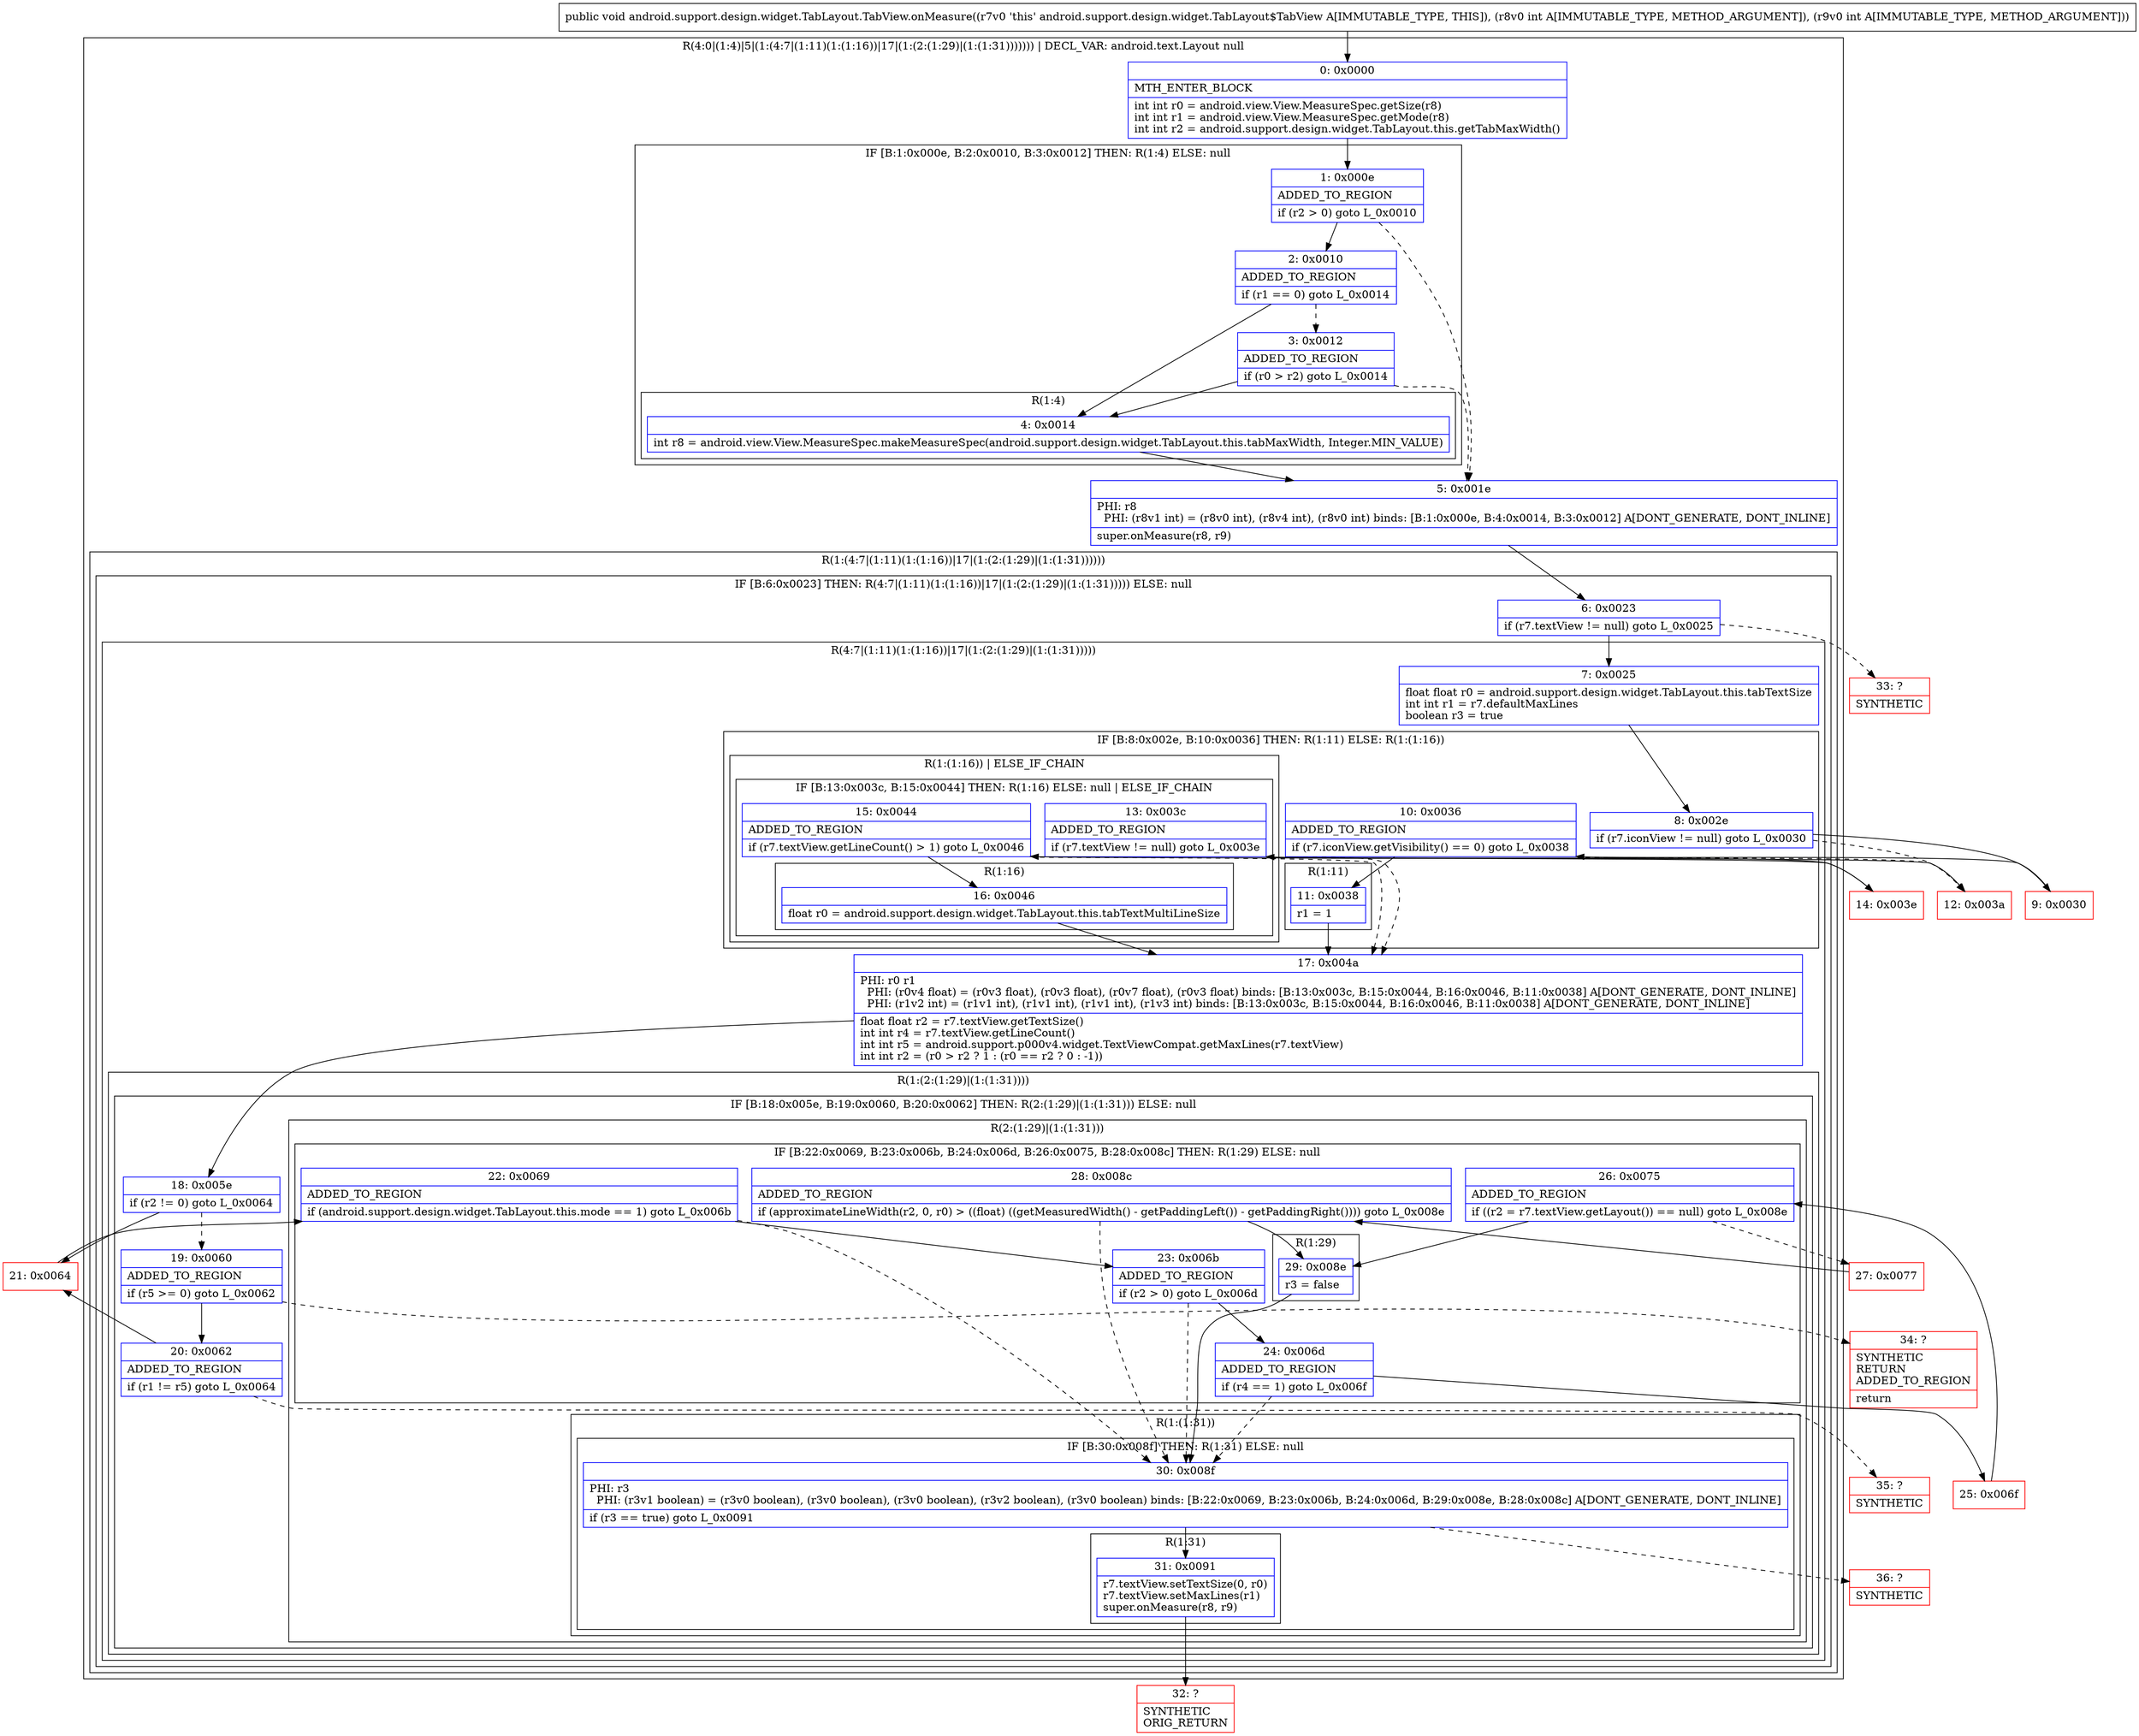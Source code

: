 digraph "CFG forandroid.support.design.widget.TabLayout.TabView.onMeasure(II)V" {
subgraph cluster_Region_2104101050 {
label = "R(4:0|(1:4)|5|(1:(4:7|(1:11)(1:(1:16))|17|(1:(2:(1:29)|(1:(1:31))))))) | DECL_VAR: android.text.Layout null\l";
node [shape=record,color=blue];
Node_0 [shape=record,label="{0\:\ 0x0000|MTH_ENTER_BLOCK\l|int int r0 = android.view.View.MeasureSpec.getSize(r8)\lint int r1 = android.view.View.MeasureSpec.getMode(r8)\lint int r2 = android.support.design.widget.TabLayout.this.getTabMaxWidth()\l}"];
subgraph cluster_IfRegion_1014556739 {
label = "IF [B:1:0x000e, B:2:0x0010, B:3:0x0012] THEN: R(1:4) ELSE: null";
node [shape=record,color=blue];
Node_1 [shape=record,label="{1\:\ 0x000e|ADDED_TO_REGION\l|if (r2 \> 0) goto L_0x0010\l}"];
Node_2 [shape=record,label="{2\:\ 0x0010|ADDED_TO_REGION\l|if (r1 == 0) goto L_0x0014\l}"];
Node_3 [shape=record,label="{3\:\ 0x0012|ADDED_TO_REGION\l|if (r0 \> r2) goto L_0x0014\l}"];
subgraph cluster_Region_978658053 {
label = "R(1:4)";
node [shape=record,color=blue];
Node_4 [shape=record,label="{4\:\ 0x0014|int r8 = android.view.View.MeasureSpec.makeMeasureSpec(android.support.design.widget.TabLayout.this.tabMaxWidth, Integer.MIN_VALUE)\l}"];
}
}
Node_5 [shape=record,label="{5\:\ 0x001e|PHI: r8 \l  PHI: (r8v1 int) = (r8v0 int), (r8v4 int), (r8v0 int) binds: [B:1:0x000e, B:4:0x0014, B:3:0x0012] A[DONT_GENERATE, DONT_INLINE]\l|super.onMeasure(r8, r9)\l}"];
subgraph cluster_Region_903351359 {
label = "R(1:(4:7|(1:11)(1:(1:16))|17|(1:(2:(1:29)|(1:(1:31))))))";
node [shape=record,color=blue];
subgraph cluster_IfRegion_78580784 {
label = "IF [B:6:0x0023] THEN: R(4:7|(1:11)(1:(1:16))|17|(1:(2:(1:29)|(1:(1:31))))) ELSE: null";
node [shape=record,color=blue];
Node_6 [shape=record,label="{6\:\ 0x0023|if (r7.textView != null) goto L_0x0025\l}"];
subgraph cluster_Region_1301634940 {
label = "R(4:7|(1:11)(1:(1:16))|17|(1:(2:(1:29)|(1:(1:31)))))";
node [shape=record,color=blue];
Node_7 [shape=record,label="{7\:\ 0x0025|float float r0 = android.support.design.widget.TabLayout.this.tabTextSize\lint int r1 = r7.defaultMaxLines\lboolean r3 = true\l}"];
subgraph cluster_IfRegion_703115658 {
label = "IF [B:8:0x002e, B:10:0x0036] THEN: R(1:11) ELSE: R(1:(1:16))";
node [shape=record,color=blue];
Node_8 [shape=record,label="{8\:\ 0x002e|if (r7.iconView != null) goto L_0x0030\l}"];
Node_10 [shape=record,label="{10\:\ 0x0036|ADDED_TO_REGION\l|if (r7.iconView.getVisibility() == 0) goto L_0x0038\l}"];
subgraph cluster_Region_527862089 {
label = "R(1:11)";
node [shape=record,color=blue];
Node_11 [shape=record,label="{11\:\ 0x0038|r1 = 1\l}"];
}
subgraph cluster_Region_976675513 {
label = "R(1:(1:16)) | ELSE_IF_CHAIN\l";
node [shape=record,color=blue];
subgraph cluster_IfRegion_1333438516 {
label = "IF [B:13:0x003c, B:15:0x0044] THEN: R(1:16) ELSE: null | ELSE_IF_CHAIN\l";
node [shape=record,color=blue];
Node_13 [shape=record,label="{13\:\ 0x003c|ADDED_TO_REGION\l|if (r7.textView != null) goto L_0x003e\l}"];
Node_15 [shape=record,label="{15\:\ 0x0044|ADDED_TO_REGION\l|if (r7.textView.getLineCount() \> 1) goto L_0x0046\l}"];
subgraph cluster_Region_775712756 {
label = "R(1:16)";
node [shape=record,color=blue];
Node_16 [shape=record,label="{16\:\ 0x0046|float r0 = android.support.design.widget.TabLayout.this.tabTextMultiLineSize\l}"];
}
}
}
}
Node_17 [shape=record,label="{17\:\ 0x004a|PHI: r0 r1 \l  PHI: (r0v4 float) = (r0v3 float), (r0v3 float), (r0v7 float), (r0v3 float) binds: [B:13:0x003c, B:15:0x0044, B:16:0x0046, B:11:0x0038] A[DONT_GENERATE, DONT_INLINE]\l  PHI: (r1v2 int) = (r1v1 int), (r1v1 int), (r1v1 int), (r1v3 int) binds: [B:13:0x003c, B:15:0x0044, B:16:0x0046, B:11:0x0038] A[DONT_GENERATE, DONT_INLINE]\l|float float r2 = r7.textView.getTextSize()\lint int r4 = r7.textView.getLineCount()\lint int r5 = android.support.p000v4.widget.TextViewCompat.getMaxLines(r7.textView)\lint int r2 = (r0 \> r2 ? 1 : (r0 == r2 ? 0 : \-1))\l}"];
subgraph cluster_Region_860418919 {
label = "R(1:(2:(1:29)|(1:(1:31))))";
node [shape=record,color=blue];
subgraph cluster_IfRegion_1391986332 {
label = "IF [B:18:0x005e, B:19:0x0060, B:20:0x0062] THEN: R(2:(1:29)|(1:(1:31))) ELSE: null";
node [shape=record,color=blue];
Node_18 [shape=record,label="{18\:\ 0x005e|if (r2 != 0) goto L_0x0064\l}"];
Node_19 [shape=record,label="{19\:\ 0x0060|ADDED_TO_REGION\l|if (r5 \>= 0) goto L_0x0062\l}"];
Node_20 [shape=record,label="{20\:\ 0x0062|ADDED_TO_REGION\l|if (r1 != r5) goto L_0x0064\l}"];
subgraph cluster_Region_1606447205 {
label = "R(2:(1:29)|(1:(1:31)))";
node [shape=record,color=blue];
subgraph cluster_IfRegion_54435153 {
label = "IF [B:22:0x0069, B:23:0x006b, B:24:0x006d, B:26:0x0075, B:28:0x008c] THEN: R(1:29) ELSE: null";
node [shape=record,color=blue];
Node_22 [shape=record,label="{22\:\ 0x0069|ADDED_TO_REGION\l|if (android.support.design.widget.TabLayout.this.mode == 1) goto L_0x006b\l}"];
Node_23 [shape=record,label="{23\:\ 0x006b|ADDED_TO_REGION\l|if (r2 \> 0) goto L_0x006d\l}"];
Node_24 [shape=record,label="{24\:\ 0x006d|ADDED_TO_REGION\l|if (r4 == 1) goto L_0x006f\l}"];
Node_26 [shape=record,label="{26\:\ 0x0075|ADDED_TO_REGION\l|if ((r2 = r7.textView.getLayout()) == null) goto L_0x008e\l}"];
Node_28 [shape=record,label="{28\:\ 0x008c|ADDED_TO_REGION\l|if (approximateLineWidth(r2, 0, r0) \> ((float) ((getMeasuredWidth() \- getPaddingLeft()) \- getPaddingRight()))) goto L_0x008e\l}"];
subgraph cluster_Region_635166087 {
label = "R(1:29)";
node [shape=record,color=blue];
Node_29 [shape=record,label="{29\:\ 0x008e|r3 = false\l}"];
}
}
subgraph cluster_Region_1382965774 {
label = "R(1:(1:31))";
node [shape=record,color=blue];
subgraph cluster_IfRegion_664430022 {
label = "IF [B:30:0x008f] THEN: R(1:31) ELSE: null";
node [shape=record,color=blue];
Node_30 [shape=record,label="{30\:\ 0x008f|PHI: r3 \l  PHI: (r3v1 boolean) = (r3v0 boolean), (r3v0 boolean), (r3v0 boolean), (r3v2 boolean), (r3v0 boolean) binds: [B:22:0x0069, B:23:0x006b, B:24:0x006d, B:29:0x008e, B:28:0x008c] A[DONT_GENERATE, DONT_INLINE]\l|if (r3 == true) goto L_0x0091\l}"];
subgraph cluster_Region_2021611397 {
label = "R(1:31)";
node [shape=record,color=blue];
Node_31 [shape=record,label="{31\:\ 0x0091|r7.textView.setTextSize(0, r0)\lr7.textView.setMaxLines(r1)\lsuper.onMeasure(r8, r9)\l}"];
}
}
}
}
}
}
}
}
}
}
Node_9 [shape=record,color=red,label="{9\:\ 0x0030}"];
Node_12 [shape=record,color=red,label="{12\:\ 0x003a}"];
Node_14 [shape=record,color=red,label="{14\:\ 0x003e}"];
Node_21 [shape=record,color=red,label="{21\:\ 0x0064}"];
Node_25 [shape=record,color=red,label="{25\:\ 0x006f}"];
Node_27 [shape=record,color=red,label="{27\:\ 0x0077}"];
Node_32 [shape=record,color=red,label="{32\:\ ?|SYNTHETIC\lORIG_RETURN\l}"];
Node_33 [shape=record,color=red,label="{33\:\ ?|SYNTHETIC\l}"];
Node_34 [shape=record,color=red,label="{34\:\ ?|SYNTHETIC\lRETURN\lADDED_TO_REGION\l|return\l}"];
Node_35 [shape=record,color=red,label="{35\:\ ?|SYNTHETIC\l}"];
Node_36 [shape=record,color=red,label="{36\:\ ?|SYNTHETIC\l}"];
MethodNode[shape=record,label="{public void android.support.design.widget.TabLayout.TabView.onMeasure((r7v0 'this' android.support.design.widget.TabLayout$TabView A[IMMUTABLE_TYPE, THIS]), (r8v0 int A[IMMUTABLE_TYPE, METHOD_ARGUMENT]), (r9v0 int A[IMMUTABLE_TYPE, METHOD_ARGUMENT])) }"];
MethodNode -> Node_0;
Node_0 -> Node_1;
Node_1 -> Node_2;
Node_1 -> Node_5[style=dashed];
Node_2 -> Node_3[style=dashed];
Node_2 -> Node_4;
Node_3 -> Node_4;
Node_3 -> Node_5[style=dashed];
Node_4 -> Node_5;
Node_5 -> Node_6;
Node_6 -> Node_7;
Node_6 -> Node_33[style=dashed];
Node_7 -> Node_8;
Node_8 -> Node_9;
Node_8 -> Node_12[style=dashed];
Node_10 -> Node_11;
Node_10 -> Node_12[style=dashed];
Node_11 -> Node_17;
Node_13 -> Node_14;
Node_13 -> Node_17[style=dashed];
Node_15 -> Node_16;
Node_15 -> Node_17[style=dashed];
Node_16 -> Node_17;
Node_17 -> Node_18;
Node_18 -> Node_19[style=dashed];
Node_18 -> Node_21;
Node_19 -> Node_20;
Node_19 -> Node_34[style=dashed];
Node_20 -> Node_21;
Node_20 -> Node_35[style=dashed];
Node_22 -> Node_23;
Node_22 -> Node_30[style=dashed];
Node_23 -> Node_24;
Node_23 -> Node_30[style=dashed];
Node_24 -> Node_25;
Node_24 -> Node_30[style=dashed];
Node_26 -> Node_27[style=dashed];
Node_26 -> Node_29;
Node_28 -> Node_29;
Node_28 -> Node_30[style=dashed];
Node_29 -> Node_30;
Node_30 -> Node_31;
Node_30 -> Node_36[style=dashed];
Node_31 -> Node_32;
Node_9 -> Node_10;
Node_12 -> Node_13;
Node_14 -> Node_15;
Node_21 -> Node_22;
Node_25 -> Node_26;
Node_27 -> Node_28;
}

